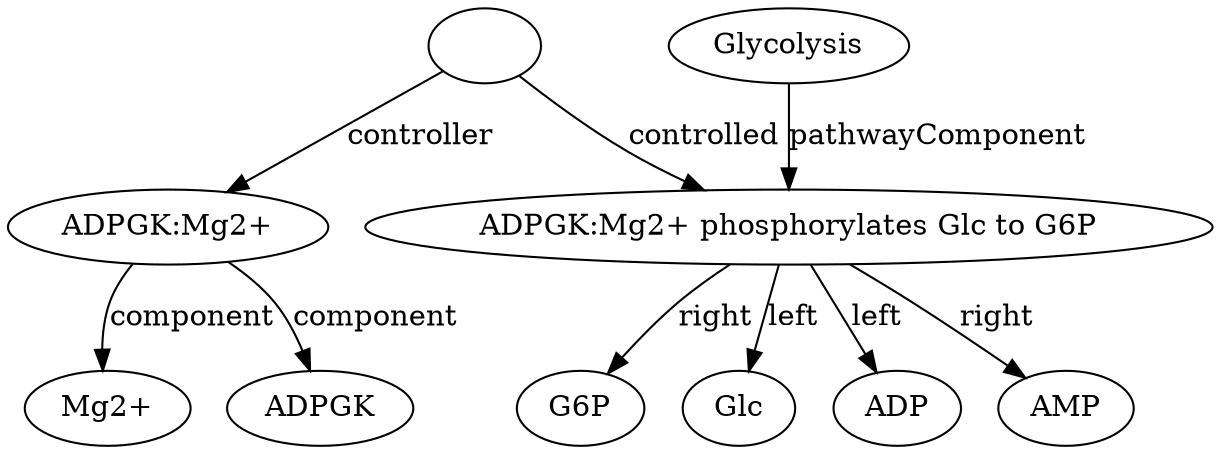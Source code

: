 strict digraph "" {
	node [label="\N"];
	BiochemicalReaction11477	[label="ADPGK:Mg2+ phosphorylates Glc to G6P",
		type=BiochemicalReaction];
	SmallMolecule28	[label=ADP,
		type=SmallMolecule];
	BiochemicalReaction11477 -> SmallMolecule28	[label=left,
		type=left];
	SmallMolecule98	[label=AMP,
		type=SmallMolecule];
	BiochemicalReaction11477 -> SmallMolecule98	[label=right,
		type=right];
	SmallMolecule1321	[label=G6P,
		type=SmallMolecule];
	BiochemicalReaction11477 -> SmallMolecule1321	[label=right,
		type=right];
	SmallMolecule1222	[label=Glc,
		type=SmallMolecule];
	BiochemicalReaction11477 -> SmallMolecule1222	[label=left,
		type=left];
	Catalysis4341	[label="",
		type=Catalysis];
	Catalysis4341 -> BiochemicalReaction11477	[label=controlled,
		type=controlled];
	Complex13985	[label="ADPGK:Mg2+",
		type=Complex];
	Catalysis4341 -> Complex13985	[label=controller,
		type=controller];
	SmallMolecule3167	[label="Mg2+",
		type=SmallMolecule];
	Complex13985 -> SmallMolecule3167	[label=component,
		type=component];
	Protein28996	[label=ADPGK,
		type=Protein];
	Complex13985 -> Protein28996	[label=component,
		type=component];
	Pathway2256	[label=Glycolysis,
		type=Pathway];
	Pathway2256 -> BiochemicalReaction11477	[label=pathwayComponent,
		type=pathwayComponent];
}
